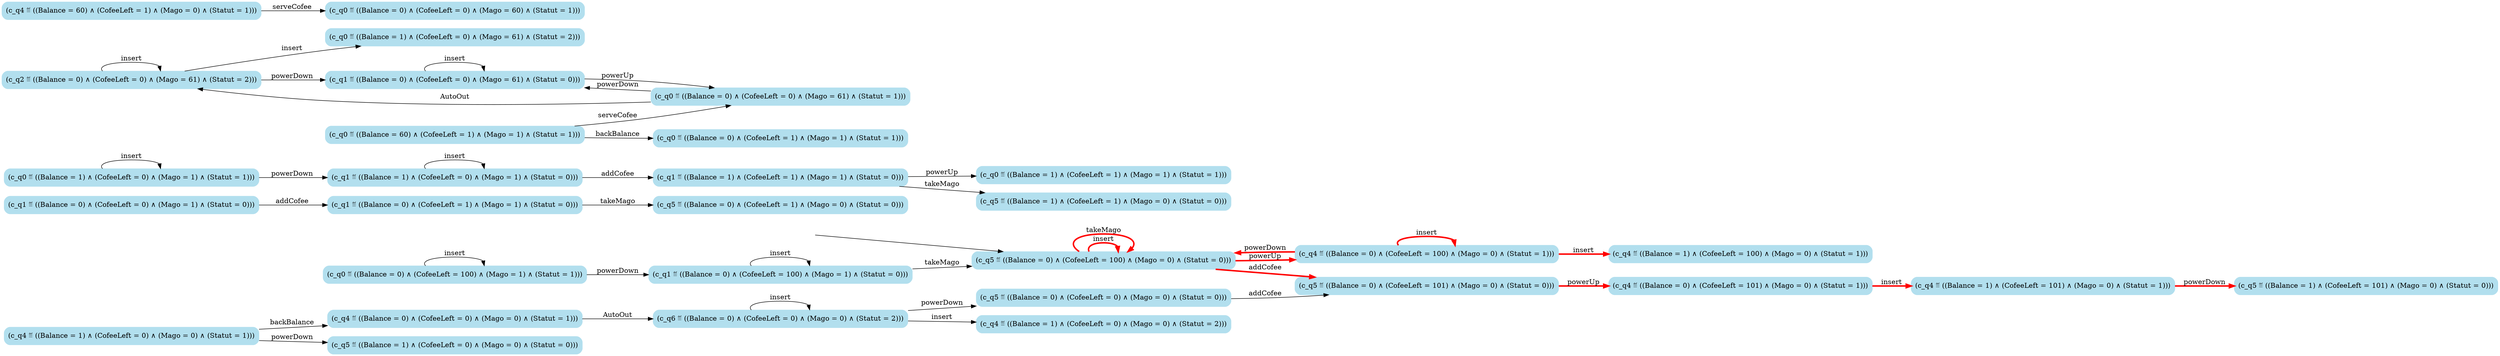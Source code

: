 digraph G {

	rankdir = LR;

	start_c_q5_75[style=invisible];

	node[shape=box, style="rounded, filled", color=lightblue2];

	c_q4_40[label="(c_q4 ≝ ((Balance = 0) ∧ (CofeeLeft = 0) ∧ (Mago = 0) ∧ (Statut = 1)))"];
	c_q0_71[label="(c_q0 ≝ ((Balance = 0) ∧ (CofeeLeft = 100) ∧ (Mago = 1) ∧ (Statut = 1)))"];
	c_q5_25[label="(c_q5 ≝ ((Balance = 0) ∧ (CofeeLeft = 1) ∧ (Mago = 0) ∧ (Statut = 0)))"];
	c_q5_75[label="(c_q5 ≝ ((Balance = 0) ∧ (CofeeLeft = 100) ∧ (Mago = 0) ∧ (Statut = 0)))"];
	c_q6_46[label="(c_q6 ≝ ((Balance = 0) ∧ (CofeeLeft = 0) ∧ (Mago = 0) ∧ (Statut = 2)))"];
	c_q0_63[label="(c_q0 ≝ ((Balance = 1) ∧ (CofeeLeft = 1) ∧ (Mago = 1) ∧ (Statut = 1)))"];
	c_q5_39[label="(c_q5 ≝ ((Balance = 1) ∧ (CofeeLeft = 0) ∧ (Mago = 0) ∧ (Statut = 0)))"];
	c_q5_50[label="(c_q5 ≝ ((Balance = 0) ∧ (CofeeLeft = 101) ∧ (Mago = 0) ∧ (Statut = 0)))"];
	c_q1_73[label="(c_q1 ≝ ((Balance = 0) ∧ (CofeeLeft = 100) ∧ (Mago = 1) ∧ (Statut = 0)))"];
	c_q4_38[label="(c_q4 ≝ ((Balance = 1) ∧ (CofeeLeft = 0) ∧ (Mago = 0) ∧ (Statut = 1)))"];
	c_q5_65[label="(c_q5 ≝ ((Balance = 1) ∧ (CofeeLeft = 1) ∧ (Mago = 0) ∧ (Statut = 0)))"];
	c_q4_33[label="(c_q4 ≝ ((Balance = 1) ∧ (CofeeLeft = 100) ∧ (Mago = 0) ∧ (Statut = 1)))"];
	c_q1_64[label="(c_q1 ≝ ((Balance = 1) ∧ (CofeeLeft = 1) ∧ (Mago = 1) ∧ (Statut = 0)))"];
	c_q0_29[label="(c_q0 ≝ ((Balance = 1) ∧ (CofeeLeft = 0) ∧ (Mago = 61) ∧ (Statut = 2)))"];
	c_q0_56[label="(c_q0 ≝ ((Balance = 1) ∧ (CofeeLeft = 0) ∧ (Mago = 1) ∧ (Statut = 1)))"];
	c_q5_55[label="(c_q5 ≝ ((Balance = 1) ∧ (CofeeLeft = 101) ∧ (Mago = 0) ∧ (Statut = 0)))"];
	c_q2_30[label="(c_q2 ≝ ((Balance = 0) ∧ (CofeeLeft = 0) ∧ (Mago = 61) ∧ (Statut = 2)))"];
	c_q4_36[label="(c_q4 ≝ ((Balance = 60) ∧ (CofeeLeft = 1) ∧ (Mago = 0) ∧ (Statut = 1)))"];
	c_q0_13[label="(c_q0 ≝ ((Balance = 0) ∧ (CofeeLeft = 1) ∧ (Mago = 1) ∧ (Statut = 1)))"];
	c_q1_31[label="(c_q1 ≝ ((Balance = 0) ∧ (CofeeLeft = 0) ∧ (Mago = 61) ∧ (Statut = 0)))"];
	c_q0_37[label="(c_q0 ≝ ((Balance = 0) ∧ (CofeeLeft = 0) ∧ (Mago = 60) ∧ (Statut = 1)))"];
	c_q4_54[label="(c_q4 ≝ ((Balance = 1) ∧ (CofeeLeft = 101) ∧ (Mago = 0) ∧ (Statut = 1)))"];
	c_q1_60[label="(c_q1 ≝ ((Balance = 1) ∧ (CofeeLeft = 0) ∧ (Mago = 1) ∧ (Statut = 0)))"];
	c_q1_24[label="(c_q1 ≝ ((Balance = 0) ∧ (CofeeLeft = 1) ∧ (Mago = 1) ∧ (Statut = 0)))"];
	c_q4_77[label="(c_q4 ≝ ((Balance = 0) ∧ (CofeeLeft = 100) ∧ (Mago = 0) ∧ (Statut = 1)))"];
	c_q5_47[label="(c_q5 ≝ ((Balance = 0) ∧ (CofeeLeft = 0) ∧ (Mago = 0) ∧ (Statut = 0)))"];
	c_q4_45[label="(c_q4 ≝ ((Balance = 1) ∧ (CofeeLeft = 0) ∧ (Mago = 0) ∧ (Statut = 2)))"];
	c_q1_20[label="(c_q1 ≝ ((Balance = 0) ∧ (CofeeLeft = 0) ∧ (Mago = 1) ∧ (Statut = 0)))"];
	c_q0_23[label="(c_q0 ≝ ((Balance = 0) ∧ (CofeeLeft = 0) ∧ (Mago = 61) ∧ (Statut = 1)))"];
	c_q4_52[label="(c_q4 ≝ ((Balance = 0) ∧ (CofeeLeft = 101) ∧ (Mago = 0) ∧ (Statut = 1)))"];
	c_q0_12[label="(c_q0 ≝ ((Balance = 60) ∧ (CofeeLeft = 1) ∧ (Mago = 1) ∧ (Statut = 1)))"];

	start_c_q5_75 -> c_q5_75;
	c_q5_75 -> c_q5_75[label="insert", penwidth=3, color=red];
	c_q5_75 -> c_q5_75[label="takeMago", penwidth=3, color=red];
	c_q5_47 -> c_q5_50[label="addCofee"];
	c_q5_75 -> c_q4_77[label="powerUp", penwidth=3, color=red];
	c_q0_56 -> c_q0_56[label="insert"];
	c_q0_12 -> c_q0_23[label="serveCofee"];
	c_q0_12 -> c_q0_13[label="backBalance"];
	c_q0_23 -> c_q1_31[label="powerDown"];
	c_q0_23 -> c_q2_30[label="AutoOut"];
	c_q1_31 -> c_q1_31[label="insert"];
	c_q1_20 -> c_q1_24[label="addCofee"];
	c_q1_31 -> c_q0_23[label="powerUp"];
	c_q1_24 -> c_q5_25[label="takeMago"];
	c_q2_30 -> c_q2_30[label="insert"];
	c_q2_30 -> c_q0_29[label="insert"];
	c_q2_30 -> c_q1_31[label="powerDown"];
	c_q4_77 -> c_q4_33[label="insert", penwidth=3, color=red];
	c_q4_38 -> c_q4_40[label="backBalance"];
	c_q4_36 -> c_q0_37[label="serveCofee"];
	c_q4_38 -> c_q5_39[label="powerDown"];
	c_q4_40 -> c_q6_46[label="AutoOut"];
	c_q6_46 -> c_q6_46[label="insert"];
	c_q6_46 -> c_q4_45[label="insert"];
	c_q6_46 -> c_q5_47[label="powerDown"];
	c_q5_75 -> c_q5_50[label="addCofee", penwidth=3, color=red];
	c_q5_50 -> c_q4_52[label="powerUp", penwidth=3, color=red];
	c_q4_52 -> c_q4_54[label="insert", penwidth=3, color=red];
	c_q4_54 -> c_q5_55[label="powerDown", penwidth=3, color=red];
	c_q0_56 -> c_q1_60[label="powerDown"];
	c_q1_60 -> c_q1_60[label="insert"];
	c_q1_60 -> c_q1_64[label="addCofee"];
	c_q1_64 -> c_q0_63[label="powerUp"];
	c_q1_64 -> c_q5_65[label="takeMago"];
	c_q1_73 -> c_q5_75[label="takeMago"];
	c_q0_71 -> c_q1_73[label="powerDown"];
	c_q0_71 -> c_q0_71[label="insert"];
	c_q1_73 -> c_q1_73[label="insert"];
	c_q4_77 -> c_q5_75[label="powerDown", penwidth=3, color=red];
	c_q4_77 -> c_q4_77[label="insert", penwidth=3, color=red];

}